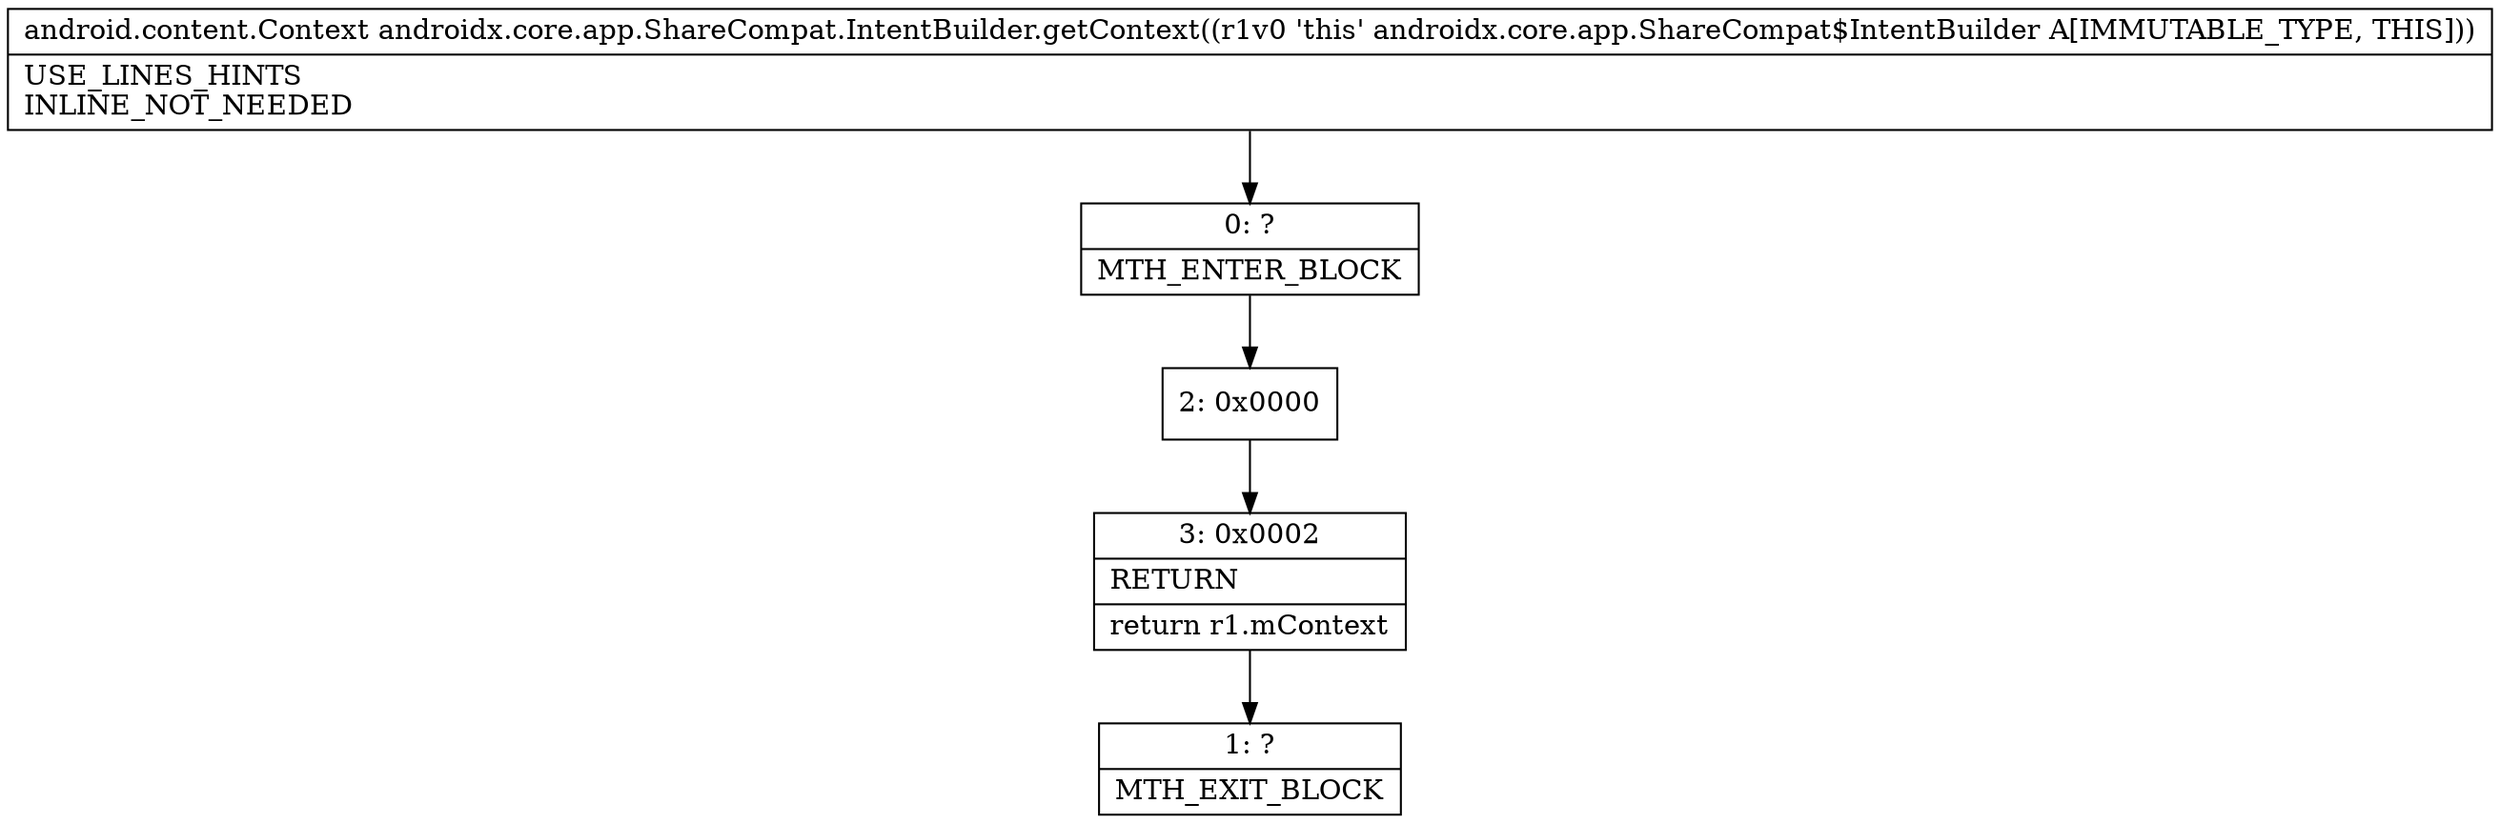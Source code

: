 digraph "CFG forandroidx.core.app.ShareCompat.IntentBuilder.getContext()Landroid\/content\/Context;" {
Node_0 [shape=record,label="{0\:\ ?|MTH_ENTER_BLOCK\l}"];
Node_2 [shape=record,label="{2\:\ 0x0000}"];
Node_3 [shape=record,label="{3\:\ 0x0002|RETURN\l|return r1.mContext\l}"];
Node_1 [shape=record,label="{1\:\ ?|MTH_EXIT_BLOCK\l}"];
MethodNode[shape=record,label="{android.content.Context androidx.core.app.ShareCompat.IntentBuilder.getContext((r1v0 'this' androidx.core.app.ShareCompat$IntentBuilder A[IMMUTABLE_TYPE, THIS]))  | USE_LINES_HINTS\lINLINE_NOT_NEEDED\l}"];
MethodNode -> Node_0;Node_0 -> Node_2;
Node_2 -> Node_3;
Node_3 -> Node_1;
}

